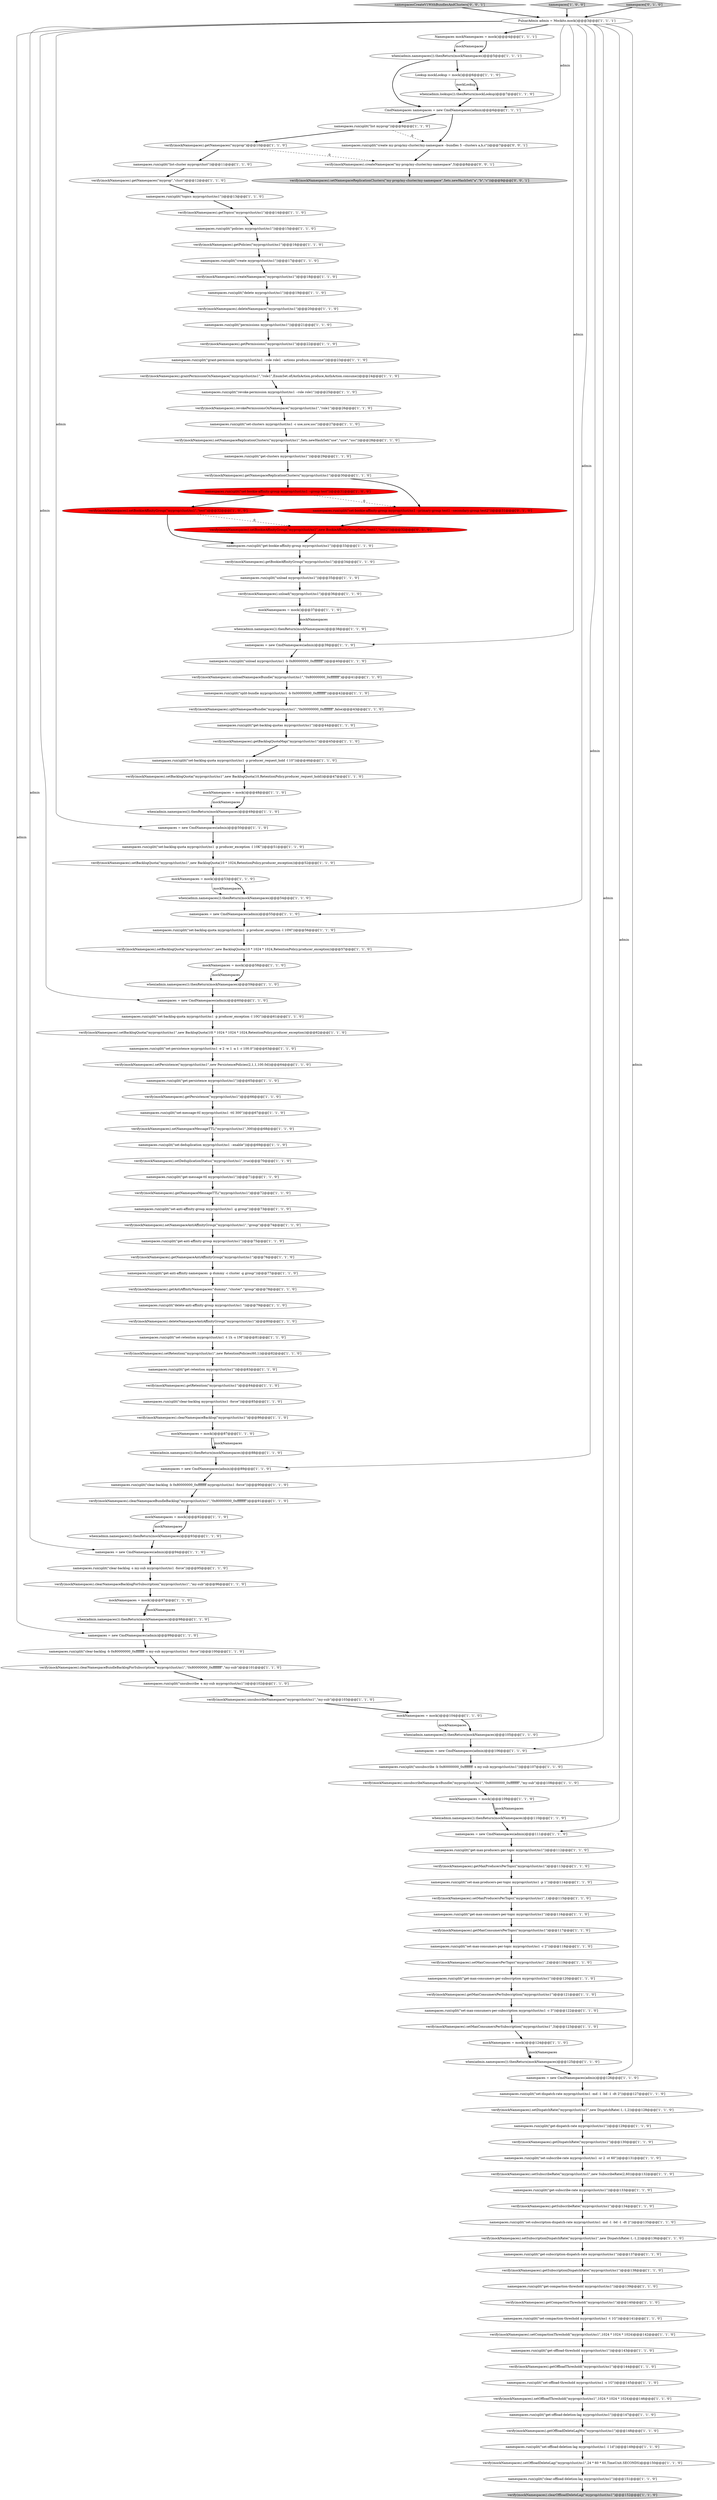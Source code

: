 digraph {
38 [style = filled, label = "namespaces = new CmdNamespaces(admin)@@@55@@@['1', '1', '0']", fillcolor = white, shape = ellipse image = "AAA0AAABBB1BBB"];
98 [style = filled, label = "when(admin.lookups()).thenReturn(mockLookup)@@@7@@@['1', '1', '0']", fillcolor = white, shape = ellipse image = "AAA0AAABBB1BBB"];
114 [style = filled, label = "when(admin.namespaces()).thenReturn(mockNamespaces)@@@125@@@['1', '1', '0']", fillcolor = white, shape = ellipse image = "AAA0AAABBB1BBB"];
15 [style = filled, label = "namespaces.run(split(\"set-dispatch-rate myprop/clust/ns1 -md -1 -bd -1 -dt 2\"))@@@127@@@['1', '1', '0']", fillcolor = white, shape = ellipse image = "AAA0AAABBB1BBB"];
50 [style = filled, label = "namespaces.run(split(\"get-retention myprop/clust/ns1\"))@@@83@@@['1', '1', '0']", fillcolor = white, shape = ellipse image = "AAA0AAABBB1BBB"];
80 [style = filled, label = "namespaces.run(split(\"create myprop/clust/ns1\"))@@@17@@@['1', '1', '0']", fillcolor = white, shape = ellipse image = "AAA0AAABBB1BBB"];
157 [style = filled, label = "namespaces.run(split(\"create my-prop/my-cluster/my-namespace --bundles 5 --clusters a,b,c\"))@@@7@@@['0', '0', '1']", fillcolor = white, shape = ellipse image = "AAA0AAABBB3BBB"];
0 [style = filled, label = "namespaces.run(split(\"get-max-consumers-per-topic myprop/clust/ns1\"))@@@116@@@['1', '1', '0']", fillcolor = white, shape = ellipse image = "AAA0AAABBB1BBB"];
156 [style = filled, label = "namespacesCreateV1WithBundlesAndClusters['0', '0', '1']", fillcolor = lightgray, shape = diamond image = "AAA0AAABBB3BBB"];
78 [style = filled, label = "verify(mockNamespaces).getOffloadThreshold(\"myprop/clust/ns1\")@@@144@@@['1', '1', '0']", fillcolor = white, shape = ellipse image = "AAA0AAABBB1BBB"];
10 [style = filled, label = "verify(mockNamespaces).getPolicies(\"myprop/clust/ns1\")@@@16@@@['1', '1', '0']", fillcolor = white, shape = ellipse image = "AAA0AAABBB1BBB"];
85 [style = filled, label = "namespaces.run(split(\"unload myprop/clust/ns1\"))@@@35@@@['1', '1', '0']", fillcolor = white, shape = ellipse image = "AAA0AAABBB1BBB"];
147 [style = filled, label = "verify(mockNamespaces).clearNamespaceBundleBacklogForSubscription(\"myprop/clust/ns1\",\"0x80000000_0xffffffff\",\"my-sub\")@@@101@@@['1', '1', '0']", fillcolor = white, shape = ellipse image = "AAA0AAABBB1BBB"];
40 [style = filled, label = "verify(mockNamespaces).setNamespaceAntiAffinityGroup(\"myprop/clust/ns1\",\"group\")@@@74@@@['1', '1', '0']", fillcolor = white, shape = ellipse image = "AAA0AAABBB1BBB"];
115 [style = filled, label = "namespaces.run(split(\"set-deduplication myprop/clust/ns1 --enable\"))@@@69@@@['1', '1', '0']", fillcolor = white, shape = ellipse image = "AAA0AAABBB1BBB"];
35 [style = filled, label = "verify(mockNamespaces).getTopics(\"myprop/clust/ns1\")@@@14@@@['1', '1', '0']", fillcolor = white, shape = ellipse image = "AAA0AAABBB1BBB"];
16 [style = filled, label = "mockNamespaces = mock()@@@109@@@['1', '1', '0']", fillcolor = white, shape = ellipse image = "AAA0AAABBB1BBB"];
30 [style = filled, label = "verify(mockNamespaces).setSubscriptionDispatchRate(\"myprop/clust/ns1\",new DispatchRate(-1,-1,2))@@@136@@@['1', '1', '0']", fillcolor = white, shape = ellipse image = "AAA0AAABBB1BBB"];
124 [style = filled, label = "verify(mockNamespaces).clearOffloadDeleteLag(\"myprop/clust/ns1\")@@@152@@@['1', '1', '0']", fillcolor = lightgray, shape = ellipse image = "AAA0AAABBB1BBB"];
145 [style = filled, label = "namespaces.run(split(\"unsubscribe -s my-sub myprop/clust/ns1\"))@@@102@@@['1', '1', '0']", fillcolor = white, shape = ellipse image = "AAA0AAABBB1BBB"];
20 [style = filled, label = "verify(mockNamespaces).getSubscribeRate(\"myprop/clust/ns1\")@@@134@@@['1', '1', '0']", fillcolor = white, shape = ellipse image = "AAA0AAABBB1BBB"];
83 [style = filled, label = "namespaces.run(split(\"clear-offload-deletion-lag myprop/clust/ns1\"))@@@151@@@['1', '1', '0']", fillcolor = white, shape = ellipse image = "AAA0AAABBB1BBB"];
69 [style = filled, label = "when(admin.namespaces()).thenReturn(mockNamespaces)@@@110@@@['1', '1', '0']", fillcolor = white, shape = ellipse image = "AAA0AAABBB1BBB"];
116 [style = filled, label = "namespaces['1', '0', '0']", fillcolor = lightgray, shape = diamond image = "AAA0AAABBB1BBB"];
119 [style = filled, label = "namespaces.run(split(\"set-backlog-quota myprop/clust/ns1 -p producer_exception -l 10M\"))@@@56@@@['1', '1', '0']", fillcolor = white, shape = ellipse image = "AAA0AAABBB1BBB"];
1 [style = filled, label = "namespaces.run(split(\"clear-backlog -s my-sub myprop/clust/ns1 -force\"))@@@95@@@['1', '1', '0']", fillcolor = white, shape = ellipse image = "AAA0AAABBB1BBB"];
5 [style = filled, label = "Namespaces mockNamespaces = mock()@@@4@@@['1', '1', '1']", fillcolor = white, shape = ellipse image = "AAA0AAABBB1BBB"];
139 [style = filled, label = "verify(mockNamespaces).getOffloadDeleteLagMs(\"myprop/clust/ns1\")@@@148@@@['1', '1', '0']", fillcolor = white, shape = ellipse image = "AAA0AAABBB1BBB"];
32 [style = filled, label = "mockNamespaces = mock()@@@37@@@['1', '1', '0']", fillcolor = white, shape = ellipse image = "AAA0AAABBB1BBB"];
126 [style = filled, label = "verify(mockNamespaces).setMaxProducersPerTopic(\"myprop/clust/ns1\",1)@@@115@@@['1', '1', '0']", fillcolor = white, shape = ellipse image = "AAA0AAABBB1BBB"];
89 [style = filled, label = "verify(mockNamespaces).setBookieAffinityGroup(\"myprop/clust/ns1\",\"test\")@@@32@@@['1', '0', '0']", fillcolor = red, shape = ellipse image = "AAA1AAABBB1BBB"];
155 [style = filled, label = "verify(mockNamespaces).setNamespaceReplicationClusters(\"my-prop/my-cluster/my-namespace\",Sets.newHashSet(\"a\",\"b\",\"c\"))@@@9@@@['0', '0', '1']", fillcolor = lightgray, shape = ellipse image = "AAA0AAABBB3BBB"];
112 [style = filled, label = "namespaces.run(split(\"clear-backlog myprop/clust/ns1 -force\"))@@@85@@@['1', '1', '0']", fillcolor = white, shape = ellipse image = "AAA0AAABBB1BBB"];
37 [style = filled, label = "namespaces.run(split(\"set-offload-threshold myprop/clust/ns1 -s 1G\"))@@@145@@@['1', '1', '0']", fillcolor = white, shape = ellipse image = "AAA0AAABBB1BBB"];
133 [style = filled, label = "namespaces.run(split(\"set-clusters myprop/clust/ns1 -c use,usw,usc\"))@@@27@@@['1', '1', '0']", fillcolor = white, shape = ellipse image = "AAA0AAABBB1BBB"];
151 [style = filled, label = "verify(mockNamespaces).setBookieAffinityGroup(\"myprop/clust/ns1\",new BookieAffinityGroupData(\"test1\",\"test2\"))@@@32@@@['0', '1', '0']", fillcolor = red, shape = ellipse image = "AAA1AAABBB2BBB"];
142 [style = filled, label = "namespaces.run(split(\"delete myprop/clust/ns1\"))@@@19@@@['1', '1', '0']", fillcolor = white, shape = ellipse image = "AAA0AAABBB1BBB"];
7 [style = filled, label = "when(admin.namespaces()).thenReturn(mockNamespaces)@@@54@@@['1', '1', '0']", fillcolor = white, shape = ellipse image = "AAA0AAABBB1BBB"];
86 [style = filled, label = "namespaces.run(split(\"set-retention myprop/clust/ns1 -t 1h -s 1M\"))@@@81@@@['1', '1', '0']", fillcolor = white, shape = ellipse image = "AAA0AAABBB1BBB"];
2 [style = filled, label = "namespaces.run(split(\"get-subscription-dispatch-rate myprop/clust/ns1\"))@@@137@@@['1', '1', '0']", fillcolor = white, shape = ellipse image = "AAA0AAABBB1BBB"];
90 [style = filled, label = "verify(mockNamespaces).getBacklogQuotaMap(\"myprop/clust/ns1\")@@@45@@@['1', '1', '0']", fillcolor = white, shape = ellipse image = "AAA0AAABBB1BBB"];
4 [style = filled, label = "verify(mockNamespaces).getDispatchRate(\"myprop/clust/ns1\")@@@130@@@['1', '1', '0']", fillcolor = white, shape = ellipse image = "AAA0AAABBB1BBB"];
60 [style = filled, label = "mockNamespaces = mock()@@@87@@@['1', '1', '0']", fillcolor = white, shape = ellipse image = "AAA0AAABBB1BBB"];
39 [style = filled, label = "verify(mockNamespaces).setBacklogQuota(\"myprop/clust/ns1\",new BacklogQuota(10l * 1024 * 1024 * 1024,RetentionPolicy.producer_exception))@@@62@@@['1', '1', '0']", fillcolor = white, shape = ellipse image = "AAA0AAABBB1BBB"];
47 [style = filled, label = "namespaces = new CmdNamespaces(admin)@@@50@@@['1', '1', '0']", fillcolor = white, shape = ellipse image = "AAA0AAABBB1BBB"];
87 [style = filled, label = "verify(mockNamespaces).getAntiAffinityNamespaces(\"dummy\",\"cluster\",\"group\")@@@78@@@['1', '1', '0']", fillcolor = white, shape = ellipse image = "AAA0AAABBB1BBB"];
6 [style = filled, label = "verify(mockNamespaces).setNamespaceReplicationClusters(\"myprop/clust/ns1\",Sets.newHashSet(\"use\",\"usw\",\"usc\"))@@@28@@@['1', '1', '0']", fillcolor = white, shape = ellipse image = "AAA0AAABBB1BBB"];
137 [style = filled, label = "verify(mockNamespaces).deleteNamespace(\"myprop/clust/ns1\")@@@20@@@['1', '1', '0']", fillcolor = white, shape = ellipse image = "AAA0AAABBB1BBB"];
44 [style = filled, label = "verify(mockNamespaces).clearNamespaceBundleBacklog(\"myprop/clust/ns1\",\"0x80000000_0xffffffff\")@@@91@@@['1', '1', '0']", fillcolor = white, shape = ellipse image = "AAA0AAABBB1BBB"];
95 [style = filled, label = "verify(mockNamespaces).unloadNamespaceBundle(\"myprop/clust/ns1\",\"0x80000000_0xffffffff\")@@@41@@@['1', '1', '0']", fillcolor = white, shape = ellipse image = "AAA0AAABBB1BBB"];
128 [style = filled, label = "when(admin.namespaces()).thenReturn(mockNamespaces)@@@105@@@['1', '1', '0']", fillcolor = white, shape = ellipse image = "AAA0AAABBB1BBB"];
19 [style = filled, label = "verify(mockNamespaces).setCompactionThreshold(\"myprop/clust/ns1\",1024 * 1024 * 1024)@@@142@@@['1', '1', '0']", fillcolor = white, shape = ellipse image = "AAA0AAABBB1BBB"];
148 [style = filled, label = "namespaces.run(split(\"clear-backlog -b 0x80000000_0xffffffff -s my-sub myprop/clust/ns1 -force\"))@@@100@@@['1', '1', '0']", fillcolor = white, shape = ellipse image = "AAA0AAABBB1BBB"];
146 [style = filled, label = "mockNamespaces = mock()@@@97@@@['1', '1', '0']", fillcolor = white, shape = ellipse image = "AAA0AAABBB1BBB"];
136 [style = filled, label = "verify(mockNamespaces).setDeduplicationStatus(\"myprop/clust/ns1\",true)@@@70@@@['1', '1', '0']", fillcolor = white, shape = ellipse image = "AAA0AAABBB1BBB"];
12 [style = filled, label = "verify(mockNamespaces).getBookieAffinityGroup(\"myprop/clust/ns1\")@@@34@@@['1', '1', '0']", fillcolor = white, shape = ellipse image = "AAA0AAABBB1BBB"];
113 [style = filled, label = "mockNamespaces = mock()@@@92@@@['1', '1', '0']", fillcolor = white, shape = ellipse image = "AAA0AAABBB1BBB"];
141 [style = filled, label = "verify(mockNamespaces).getNamespaces(\"myprop\",\"clust\")@@@12@@@['1', '1', '0']", fillcolor = white, shape = ellipse image = "AAA0AAABBB1BBB"];
104 [style = filled, label = "verify(mockNamespaces).unload(\"myprop/clust/ns1\")@@@36@@@['1', '1', '0']", fillcolor = white, shape = ellipse image = "AAA0AAABBB1BBB"];
26 [style = filled, label = "verify(mockNamespaces).setRetention(\"myprop/clust/ns1\",new RetentionPolicies(60,1))@@@82@@@['1', '1', '0']", fillcolor = white, shape = ellipse image = "AAA0AAABBB1BBB"];
131 [style = filled, label = "namespaces.run(split(\"get-anti-affinity-group myprop/clust/ns1\"))@@@75@@@['1', '1', '0']", fillcolor = white, shape = ellipse image = "AAA0AAABBB1BBB"];
107 [style = filled, label = "namespaces.run(split(\"get-offload-threshold myprop/clust/ns1\"))@@@143@@@['1', '1', '0']", fillcolor = white, shape = ellipse image = "AAA0AAABBB1BBB"];
77 [style = filled, label = "namespaces.run(split(\"unsubscribe -b 0x80000000_0xffffffff -s my-sub myprop/clust/ns1\"))@@@107@@@['1', '1', '0']", fillcolor = white, shape = ellipse image = "AAA0AAABBB1BBB"];
11 [style = filled, label = "namespaces = new CmdNamespaces(admin)@@@111@@@['1', '1', '0']", fillcolor = white, shape = ellipse image = "AAA0AAABBB1BBB"];
106 [style = filled, label = "verify(mockNamespaces).setDispatchRate(\"myprop/clust/ns1\",new DispatchRate(-1,-1,2))@@@128@@@['1', '1', '0']", fillcolor = white, shape = ellipse image = "AAA0AAABBB1BBB"];
108 [style = filled, label = "verify(mockNamespaces).splitNamespaceBundle(\"myprop/clust/ns1\",\"0x00000000_0xffffffff\",false)@@@43@@@['1', '1', '0']", fillcolor = white, shape = ellipse image = "AAA0AAABBB1BBB"];
49 [style = filled, label = "namespaces.run(split(\"delete-anti-affinity-group myprop/clust/ns1 \"))@@@79@@@['1', '1', '0']", fillcolor = white, shape = ellipse image = "AAA0AAABBB1BBB"];
68 [style = filled, label = "namespaces.run(split(\"get-subscribe-rate myprop/clust/ns1\"))@@@133@@@['1', '1', '0']", fillcolor = white, shape = ellipse image = "AAA0AAABBB1BBB"];
46 [style = filled, label = "namespaces = new CmdNamespaces(admin)@@@89@@@['1', '1', '0']", fillcolor = white, shape = ellipse image = "AAA0AAABBB1BBB"];
79 [style = filled, label = "verify(mockNamespaces).grantPermissionOnNamespace(\"myprop/clust/ns1\",\"role1\",EnumSet.of(AuthAction.produce,AuthAction.consume))@@@24@@@['1', '1', '0']", fillcolor = white, shape = ellipse image = "AAA0AAABBB1BBB"];
123 [style = filled, label = "Lookup mockLookup = mock()@@@6@@@['1', '1', '0']", fillcolor = white, shape = ellipse image = "AAA0AAABBB1BBB"];
48 [style = filled, label = "verify(mockNamespaces).setBacklogQuota(\"myprop/clust/ns1\",new BacklogQuota(10 * 1024,RetentionPolicy.producer_exception))@@@52@@@['1', '1', '0']", fillcolor = white, shape = ellipse image = "AAA0AAABBB1BBB"];
31 [style = filled, label = "namespaces.run(split(\"set-compaction-threshold myprop/clust/ns1 -t 1G\"))@@@141@@@['1', '1', '0']", fillcolor = white, shape = ellipse image = "AAA0AAABBB1BBB"];
64 [style = filled, label = "when(admin.namespaces()).thenReturn(mockNamespaces)@@@38@@@['1', '1', '0']", fillcolor = white, shape = ellipse image = "AAA0AAABBB1BBB"];
41 [style = filled, label = "when(admin.namespaces()).thenReturn(mockNamespaces)@@@88@@@['1', '1', '0']", fillcolor = white, shape = ellipse image = "AAA0AAABBB1BBB"];
28 [style = filled, label = "verify(mockNamespaces).unsubscribeNamespace(\"myprop/clust/ns1\",\"my-sub\")@@@103@@@['1', '1', '0']", fillcolor = white, shape = ellipse image = "AAA0AAABBB1BBB"];
72 [style = filled, label = "namespaces.run(split(\"revoke-permission myprop/clust/ns1 --role role1\"))@@@25@@@['1', '1', '0']", fillcolor = white, shape = ellipse image = "AAA0AAABBB1BBB"];
9 [style = filled, label = "namespaces.run(split(\"set-persistence myprop/clust/ns1 -e 2 -w 1 -a 1 -r 100.0\"))@@@63@@@['1', '1', '0']", fillcolor = white, shape = ellipse image = "AAA0AAABBB1BBB"];
110 [style = filled, label = "verify(mockNamespaces).revokePermissionsOnNamespace(\"myprop/clust/ns1\",\"role1\")@@@26@@@['1', '1', '0']", fillcolor = white, shape = ellipse image = "AAA0AAABBB1BBB"];
100 [style = filled, label = "namespaces.run(split(\"get-max-consumers-per-subscription myprop/clust/ns1\"))@@@120@@@['1', '1', '0']", fillcolor = white, shape = ellipse image = "AAA0AAABBB1BBB"];
92 [style = filled, label = "namespaces = new CmdNamespaces(admin)@@@94@@@['1', '1', '0']", fillcolor = white, shape = ellipse image = "AAA0AAABBB1BBB"];
55 [style = filled, label = "when(admin.namespaces()).thenReturn(mockNamespaces)@@@5@@@['1', '1', '1']", fillcolor = white, shape = ellipse image = "AAA0AAABBB1BBB"];
52 [style = filled, label = "mockNamespaces = mock()@@@124@@@['1', '1', '0']", fillcolor = white, shape = ellipse image = "AAA0AAABBB1BBB"];
54 [style = filled, label = "namespaces.run(split(\"set-backlog-quota myprop/clust/ns1 -p producer_request_hold -l 10\"))@@@46@@@['1', '1', '0']", fillcolor = white, shape = ellipse image = "AAA0AAABBB1BBB"];
71 [style = filled, label = "namespaces.run(split(\"set-backlog-quota myprop/clust/ns1 -p producer_exception -l 10K\"))@@@51@@@['1', '1', '0']", fillcolor = white, shape = ellipse image = "AAA0AAABBB1BBB"];
84 [style = filled, label = "verify(mockNamespaces).setBacklogQuota(\"myprop/clust/ns1\",new BacklogQuota(10 * 1024 * 1024,RetentionPolicy.producer_exception))@@@57@@@['1', '1', '0']", fillcolor = white, shape = ellipse image = "AAA0AAABBB1BBB"];
97 [style = filled, label = "namespaces = new CmdNamespaces(admin)@@@99@@@['1', '1', '0']", fillcolor = white, shape = ellipse image = "AAA0AAABBB1BBB"];
130 [style = filled, label = "mockNamespaces = mock()@@@58@@@['1', '1', '0']", fillcolor = white, shape = ellipse image = "AAA0AAABBB1BBB"];
58 [style = filled, label = "namespaces = new CmdNamespaces(admin)@@@60@@@['1', '1', '0']", fillcolor = white, shape = ellipse image = "AAA0AAABBB1BBB"];
140 [style = filled, label = "verify(mockNamespaces).setSubscribeRate(\"myprop/clust/ns1\",new SubscribeRate(2,60))@@@132@@@['1', '1', '0']", fillcolor = white, shape = ellipse image = "AAA0AAABBB1BBB"];
36 [style = filled, label = "verify(mockNamespaces).getPermissions(\"myprop/clust/ns1\")@@@22@@@['1', '1', '0']", fillcolor = white, shape = ellipse image = "AAA0AAABBB1BBB"];
57 [style = filled, label = "verify(mockNamespaces).unsubscribeNamespaceBundle(\"myprop/clust/ns1\",\"0x80000000_0xffffffff\",\"my-sub\")@@@108@@@['1', '1', '0']", fillcolor = white, shape = ellipse image = "AAA0AAABBB1BBB"];
81 [style = filled, label = "namespaces.run(split(\"get-anti-affinity-namespaces -p dummy -c cluster -g group\"))@@@77@@@['1', '1', '0']", fillcolor = white, shape = ellipse image = "AAA0AAABBB1BBB"];
105 [style = filled, label = "namespaces.run(split(\"get-backlog-quotas myprop/clust/ns1\"))@@@44@@@['1', '1', '0']", fillcolor = white, shape = ellipse image = "AAA0AAABBB1BBB"];
8 [style = filled, label = "namespaces.run(split(\"set-bookie-affinity-group myprop/clust/ns1 --group test\"))@@@31@@@['1', '0', '0']", fillcolor = red, shape = ellipse image = "AAA1AAABBB1BBB"];
34 [style = filled, label = "verify(mockNamespaces).setPersistence(\"myprop/clust/ns1\",new PersistencePolicies(2,1,1,100.0d))@@@64@@@['1', '1', '0']", fillcolor = white, shape = ellipse image = "AAA0AAABBB1BBB"];
93 [style = filled, label = "verify(mockNamespaces).deleteNamespaceAntiAffinityGroup(\"myprop/clust/ns1\")@@@80@@@['1', '1', '0']", fillcolor = white, shape = ellipse image = "AAA0AAABBB1BBB"];
82 [style = filled, label = "namespaces.run(split(\"get-persistence myprop/clust/ns1\"))@@@65@@@['1', '1', '0']", fillcolor = white, shape = ellipse image = "AAA0AAABBB1BBB"];
63 [style = filled, label = "CmdNamespaces namespaces = new CmdNamespaces(admin)@@@6@@@['1', '1', '1']", fillcolor = white, shape = ellipse image = "AAA0AAABBB1BBB"];
122 [style = filled, label = "namespaces = new CmdNamespaces(admin)@@@126@@@['1', '1', '0']", fillcolor = white, shape = ellipse image = "AAA0AAABBB1BBB"];
143 [style = filled, label = "verify(mockNamespaces).getRetention(\"myprop/clust/ns1\")@@@84@@@['1', '1', '0']", fillcolor = white, shape = ellipse image = "AAA0AAABBB1BBB"];
51 [style = filled, label = "namespaces.run(split(\"set-offload-deletion-lag myprop/clust/ns1 -l 1d\"))@@@149@@@['1', '1', '0']", fillcolor = white, shape = ellipse image = "AAA0AAABBB1BBB"];
66 [style = filled, label = "namespaces.run(split(\"clear-backlog -b 0x80000000_0xffffffff myprop/clust/ns1 -force\"))@@@90@@@['1', '1', '0']", fillcolor = white, shape = ellipse image = "AAA0AAABBB1BBB"];
132 [style = filled, label = "verify(mockNamespaces).getMaxProducersPerTopic(\"myprop/clust/ns1\")@@@113@@@['1', '1', '0']", fillcolor = white, shape = ellipse image = "AAA0AAABBB1BBB"];
153 [style = filled, label = "namespaces.run(split(\"set-bookie-affinity-group myprop/clust/ns1 --primary-group test1 --secondary-group test2\"))@@@31@@@['0', '1', '0']", fillcolor = red, shape = ellipse image = "AAA1AAABBB2BBB"];
149 [style = filled, label = "namespaces.run(split(\"set-max-consumers-per-topic myprop/clust/ns1 -c 2\"))@@@118@@@['1', '1', '0']", fillcolor = white, shape = ellipse image = "AAA0AAABBB1BBB"];
43 [style = filled, label = "verify(mockNamespaces).setMaxConsumersPerTopic(\"myprop/clust/ns1\",2)@@@119@@@['1', '1', '0']", fillcolor = white, shape = ellipse image = "AAA0AAABBB1BBB"];
14 [style = filled, label = "namespaces.run(split(\"permissions myprop/clust/ns1\"))@@@21@@@['1', '1', '0']", fillcolor = white, shape = ellipse image = "AAA0AAABBB1BBB"];
70 [style = filled, label = "verify(mockNamespaces).setOffloadDeleteLag(\"myprop/clust/ns1\",24 * 60 * 60,TimeUnit.SECONDS)@@@150@@@['1', '1', '0']", fillcolor = white, shape = ellipse image = "AAA0AAABBB1BBB"];
18 [style = filled, label = "namespaces.run(split(\"set-max-producers-per-topic myprop/clust/ns1 -p 1\"))@@@114@@@['1', '1', '0']", fillcolor = white, shape = ellipse image = "AAA0AAABBB1BBB"];
42 [style = filled, label = "mockNamespaces = mock()@@@104@@@['1', '1', '0']", fillcolor = white, shape = ellipse image = "AAA0AAABBB1BBB"];
73 [style = filled, label = "verify(mockNamespaces).getPersistence(\"myprop/clust/ns1\")@@@66@@@['1', '1', '0']", fillcolor = white, shape = ellipse image = "AAA0AAABBB1BBB"];
74 [style = filled, label = "namespaces.run(split(\"get-bookie-affinity-group myprop/clust/ns1\"))@@@33@@@['1', '1', '0']", fillcolor = white, shape = ellipse image = "AAA0AAABBB1BBB"];
103 [style = filled, label = "mockNamespaces = mock()@@@53@@@['1', '1', '0']", fillcolor = white, shape = ellipse image = "AAA0AAABBB1BBB"];
45 [style = filled, label = "mockNamespaces = mock()@@@48@@@['1', '1', '0']", fillcolor = white, shape = ellipse image = "AAA0AAABBB1BBB"];
99 [style = filled, label = "verify(mockNamespaces).getNamespaceReplicationClusters(\"myprop/clust/ns1\")@@@30@@@['1', '1', '0']", fillcolor = white, shape = ellipse image = "AAA0AAABBB1BBB"];
88 [style = filled, label = "namespaces.run(split(\"set-backlog-quota myprop/clust/ns1 -p producer_exception -l 10G\"))@@@61@@@['1', '1', '0']", fillcolor = white, shape = ellipse image = "AAA0AAABBB1BBB"];
24 [style = filled, label = "PulsarAdmin admin = Mockito.mock()@@@3@@@['1', '1', '1']", fillcolor = white, shape = ellipse image = "AAA0AAABBB1BBB"];
101 [style = filled, label = "namespaces.run(split(\"policies myprop/clust/ns1\"))@@@15@@@['1', '1', '0']", fillcolor = white, shape = ellipse image = "AAA0AAABBB1BBB"];
33 [style = filled, label = "namespaces.run(split(\"grant-permission myprop/clust/ns1 --role role1 --actions produce,consume\"))@@@23@@@['1', '1', '0']", fillcolor = white, shape = ellipse image = "AAA0AAABBB1BBB"];
76 [style = filled, label = "verify(mockNamespaces).setBacklogQuota(\"myprop/clust/ns1\",new BacklogQuota(10,RetentionPolicy.producer_request_hold))@@@47@@@['1', '1', '0']", fillcolor = white, shape = ellipse image = "AAA0AAABBB1BBB"];
152 [style = filled, label = "namespaces['0', '1', '0']", fillcolor = lightgray, shape = diamond image = "AAA0AAABBB2BBB"];
21 [style = filled, label = "when(admin.namespaces()).thenReturn(mockNamespaces)@@@49@@@['1', '1', '0']", fillcolor = white, shape = ellipse image = "AAA0AAABBB1BBB"];
67 [style = filled, label = "namespaces.run(split(\"get-dispatch-rate myprop/clust/ns1\"))@@@129@@@['1', '1', '0']", fillcolor = white, shape = ellipse image = "AAA0AAABBB1BBB"];
120 [style = filled, label = "namespaces.run(split(\"list-cluster myprop/clust\"))@@@11@@@['1', '1', '0']", fillcolor = white, shape = ellipse image = "AAA0AAABBB1BBB"];
56 [style = filled, label = "verify(mockNamespaces).setOffloadThreshold(\"myprop/clust/ns1\",1024 * 1024 * 1024)@@@146@@@['1', '1', '0']", fillcolor = white, shape = ellipse image = "AAA0AAABBB1BBB"];
17 [style = filled, label = "when(admin.namespaces()).thenReturn(mockNamespaces)@@@98@@@['1', '1', '0']", fillcolor = white, shape = ellipse image = "AAA0AAABBB1BBB"];
94 [style = filled, label = "namespaces.run(split(\"set-anti-affinity-group myprop/clust/ns1 -g group\"))@@@73@@@['1', '1', '0']", fillcolor = white, shape = ellipse image = "AAA0AAABBB1BBB"];
111 [style = filled, label = "namespaces.run(split(\"get-compaction-threshold myprop/clust/ns1\"))@@@139@@@['1', '1', '0']", fillcolor = white, shape = ellipse image = "AAA0AAABBB1BBB"];
59 [style = filled, label = "verify(mockNamespaces).getMaxConsumersPerSubscription(\"myprop/clust/ns1\")@@@121@@@['1', '1', '0']", fillcolor = white, shape = ellipse image = "AAA0AAABBB1BBB"];
109 [style = filled, label = "namespaces.run(split(\"get-max-producers-per-topic myprop/clust/ns1\"))@@@112@@@['1', '1', '0']", fillcolor = white, shape = ellipse image = "AAA0AAABBB1BBB"];
144 [style = filled, label = "namespaces.run(split(\"get-message-ttl myprop/clust/ns1\"))@@@71@@@['1', '1', '0']", fillcolor = white, shape = ellipse image = "AAA0AAABBB1BBB"];
65 [style = filled, label = "verify(mockNamespaces).getNamespaceAntiAffinityGroup(\"myprop/clust/ns1\")@@@76@@@['1', '1', '0']", fillcolor = white, shape = ellipse image = "AAA0AAABBB1BBB"];
135 [style = filled, label = "verify(mockNamespaces).setNamespaceMessageTTL(\"myprop/clust/ns1\",300)@@@68@@@['1', '1', '0']", fillcolor = white, shape = ellipse image = "AAA0AAABBB1BBB"];
121 [style = filled, label = "namespaces.run(split(\"split-bundle myprop/clust/ns1 -b 0x00000000_0xffffffff\"))@@@42@@@['1', '1', '0']", fillcolor = white, shape = ellipse image = "AAA0AAABBB1BBB"];
25 [style = filled, label = "verify(mockNamespaces).getCompactionThreshold(\"myprop/clust/ns1\")@@@140@@@['1', '1', '0']", fillcolor = white, shape = ellipse image = "AAA0AAABBB1BBB"];
154 [style = filled, label = "verify(mockNamespaces).createNamespace(\"my-prop/my-cluster/my-namespace\",5)@@@8@@@['0', '0', '1']", fillcolor = white, shape = ellipse image = "AAA0AAABBB3BBB"];
13 [style = filled, label = "namespaces.run(split(\"unload myprop/clust/ns1 -b 0x80000000_0xffffffff\"))@@@40@@@['1', '1', '0']", fillcolor = white, shape = ellipse image = "AAA0AAABBB1BBB"];
129 [style = filled, label = "namespaces.run(split(\"list myprop\"))@@@9@@@['1', '1', '0']", fillcolor = white, shape = ellipse image = "AAA0AAABBB1BBB"];
117 [style = filled, label = "verify(mockNamespaces).getNamespaceMessageTTL(\"myprop/clust/ns1\")@@@72@@@['1', '1', '0']", fillcolor = white, shape = ellipse image = "AAA0AAABBB1BBB"];
125 [style = filled, label = "namespaces.run(split(\"get-clusters myprop/clust/ns1\"))@@@29@@@['1', '1', '0']", fillcolor = white, shape = ellipse image = "AAA0AAABBB1BBB"];
127 [style = filled, label = "verify(mockNamespaces).clearNamespaceBacklog(\"myprop/clust/ns1\")@@@86@@@['1', '1', '0']", fillcolor = white, shape = ellipse image = "AAA0AAABBB1BBB"];
23 [style = filled, label = "verify(mockNamespaces).getNamespaces(\"myprop\")@@@10@@@['1', '1', '0']", fillcolor = white, shape = ellipse image = "AAA0AAABBB1BBB"];
22 [style = filled, label = "namespaces.run(split(\"set-message-ttl myprop/clust/ns1 -ttl 300\"))@@@67@@@['1', '1', '0']", fillcolor = white, shape = ellipse image = "AAA0AAABBB1BBB"];
27 [style = filled, label = "namespaces.run(split(\"topics myprop/clust/ns1\"))@@@13@@@['1', '1', '0']", fillcolor = white, shape = ellipse image = "AAA0AAABBB1BBB"];
29 [style = filled, label = "namespaces.run(split(\"get-offload-deletion-lag myprop/clust/ns1\"))@@@147@@@['1', '1', '0']", fillcolor = white, shape = ellipse image = "AAA0AAABBB1BBB"];
61 [style = filled, label = "verify(mockNamespaces).setMaxConsumersPerSubscription(\"myprop/clust/ns1\",3)@@@123@@@['1', '1', '0']", fillcolor = white, shape = ellipse image = "AAA0AAABBB1BBB"];
62 [style = filled, label = "namespaces.run(split(\"set-max-consumers-per-subscription myprop/clust/ns1 -c 3\"))@@@122@@@['1', '1', '0']", fillcolor = white, shape = ellipse image = "AAA0AAABBB1BBB"];
138 [style = filled, label = "namespaces = new CmdNamespaces(admin)@@@106@@@['1', '1', '0']", fillcolor = white, shape = ellipse image = "AAA0AAABBB1BBB"];
134 [style = filled, label = "verify(mockNamespaces).createNamespace(\"myprop/clust/ns1\")@@@18@@@['1', '1', '0']", fillcolor = white, shape = ellipse image = "AAA0AAABBB1BBB"];
118 [style = filled, label = "verify(mockNamespaces).getMaxConsumersPerTopic(\"myprop/clust/ns1\")@@@117@@@['1', '1', '0']", fillcolor = white, shape = ellipse image = "AAA0AAABBB1BBB"];
3 [style = filled, label = "namespaces = new CmdNamespaces(admin)@@@39@@@['1', '1', '0']", fillcolor = white, shape = ellipse image = "AAA0AAABBB1BBB"];
102 [style = filled, label = "namespaces.run(split(\"set-subscribe-rate myprop/clust/ns1 -sr 2 -st 60\"))@@@131@@@['1', '1', '0']", fillcolor = white, shape = ellipse image = "AAA0AAABBB1BBB"];
150 [style = filled, label = "when(admin.namespaces()).thenReturn(mockNamespaces)@@@93@@@['1', '1', '0']", fillcolor = white, shape = ellipse image = "AAA0AAABBB1BBB"];
53 [style = filled, label = "verify(mockNamespaces).getSubscriptionDispatchRate(\"myprop/clust/ns1\")@@@138@@@['1', '1', '0']", fillcolor = white, shape = ellipse image = "AAA0AAABBB1BBB"];
91 [style = filled, label = "when(admin.namespaces()).thenReturn(mockNamespaces)@@@59@@@['1', '1', '0']", fillcolor = white, shape = ellipse image = "AAA0AAABBB1BBB"];
75 [style = filled, label = "verify(mockNamespaces).clearNamespaceBacklogForSubscription(\"myprop/clust/ns1\",\"my-sub\")@@@96@@@['1', '1', '0']", fillcolor = white, shape = ellipse image = "AAA0AAABBB1BBB"];
96 [style = filled, label = "namespaces.run(split(\"set-subscription-dispatch-rate myprop/clust/ns1 -md -1 -bd -1 -dt 2\"))@@@135@@@['1', '1', '0']", fillcolor = white, shape = ellipse image = "AAA0AAABBB1BBB"];
121->108 [style = bold, label=""];
148->147 [style = bold, label=""];
56->29 [style = bold, label=""];
5->55 [style = bold, label=""];
64->3 [style = bold, label=""];
50->143 [style = bold, label=""];
39->9 [style = bold, label=""];
6->125 [style = bold, label=""];
145->28 [style = bold, label=""];
114->122 [style = bold, label=""];
62->61 [style = bold, label=""];
65->81 [style = bold, label=""];
8->89 [style = bold, label=""];
109->132 [style = bold, label=""];
59->62 [style = bold, label=""];
71->48 [style = bold, label=""];
93->86 [style = bold, label=""];
36->33 [style = bold, label=""];
16->69 [style = bold, label=""];
122->15 [style = bold, label=""];
52->114 [style = solid, label="mockNamespaces"];
25->31 [style = bold, label=""];
55->63 [style = bold, label=""];
54->76 [style = bold, label=""];
89->74 [style = bold, label=""];
24->3 [style = solid, label="admin"];
2->53 [style = bold, label=""];
16->69 [style = solid, label="mockNamespaces"];
112->127 [style = bold, label=""];
46->66 [style = bold, label=""];
67->4 [style = bold, label=""];
24->138 [style = solid, label="admin"];
52->114 [style = bold, label=""];
5->55 [style = solid, label="mockNamespaces"];
57->16 [style = bold, label=""];
98->63 [style = bold, label=""];
10->80 [style = bold, label=""];
129->23 [style = bold, label=""];
8->153 [style = dashed, label="0"];
28->42 [style = bold, label=""];
111->25 [style = bold, label=""];
89->151 [style = dashed, label="0"];
24->92 [style = solid, label="admin"];
94->40 [style = bold, label=""];
110->133 [style = bold, label=""];
70->83 [style = bold, label=""];
84->130 [style = bold, label=""];
115->136 [style = bold, label=""];
100->59 [style = bold, label=""];
86->26 [style = bold, label=""];
99->8 [style = bold, label=""];
113->150 [style = bold, label=""];
87->49 [style = bold, label=""];
61->52 [style = bold, label=""];
4->102 [style = bold, label=""];
91->58 [style = bold, label=""];
104->32 [style = bold, label=""];
24->97 [style = solid, label="admin"];
153->151 [style = bold, label=""];
60->41 [style = bold, label=""];
80->134 [style = bold, label=""];
42->128 [style = bold, label=""];
53->111 [style = bold, label=""];
146->17 [style = bold, label=""];
134->142 [style = bold, label=""];
156->24 [style = bold, label=""];
74->12 [style = bold, label=""];
24->47 [style = solid, label="admin"];
24->5 [style = bold, label=""];
151->74 [style = bold, label=""];
103->7 [style = solid, label="mockNamespaces"];
19->107 [style = bold, label=""];
42->128 [style = solid, label="mockNamespaces"];
11->109 [style = bold, label=""];
38->119 [style = bold, label=""];
1->75 [style = bold, label=""];
45->21 [style = bold, label=""];
41->46 [style = bold, label=""];
96->30 [style = bold, label=""];
34->82 [style = bold, label=""];
101->10 [style = bold, label=""];
102->140 [style = bold, label=""];
23->120 [style = bold, label=""];
123->98 [style = solid, label="mockLookup"];
32->64 [style = bold, label=""];
24->11 [style = solid, label="admin"];
149->43 [style = bold, label=""];
14->36 [style = bold, label=""];
116->24 [style = bold, label=""];
81->87 [style = bold, label=""];
113->150 [style = solid, label="mockNamespaces"];
21->47 [style = bold, label=""];
24->63 [style = solid, label="admin"];
32->64 [style = solid, label="mockNamespaces"];
85->104 [style = bold, label=""];
88->39 [style = bold, label=""];
131->65 [style = bold, label=""];
79->72 [style = bold, label=""];
132->18 [style = bold, label=""];
140->68 [style = bold, label=""];
146->17 [style = solid, label="mockNamespaces"];
44->113 [style = bold, label=""];
106->67 [style = bold, label=""];
90->54 [style = bold, label=""];
43->100 [style = bold, label=""];
92->1 [style = bold, label=""];
69->11 [style = bold, label=""];
27->35 [style = bold, label=""];
142->137 [style = bold, label=""];
23->154 [style = dashed, label="0"];
118->149 [style = bold, label=""];
55->123 [style = bold, label=""];
157->154 [style = bold, label=""];
33->79 [style = bold, label=""];
107->78 [style = bold, label=""];
40->131 [style = bold, label=""];
18->126 [style = bold, label=""];
22->135 [style = bold, label=""];
35->101 [style = bold, label=""];
108->105 [style = bold, label=""];
129->157 [style = dashed, label="0"];
127->60 [style = bold, label=""];
133->6 [style = bold, label=""];
76->45 [style = bold, label=""];
29->139 [style = bold, label=""];
117->94 [style = bold, label=""];
119->84 [style = bold, label=""];
13->95 [style = bold, label=""];
130->91 [style = bold, label=""];
72->110 [style = bold, label=""];
97->148 [style = bold, label=""];
31->19 [style = bold, label=""];
143->112 [style = bold, label=""];
139->51 [style = bold, label=""];
125->99 [style = bold, label=""];
0->118 [style = bold, label=""];
128->138 [style = bold, label=""];
120->141 [style = bold, label=""];
58->88 [style = bold, label=""];
77->57 [style = bold, label=""];
123->98 [style = bold, label=""];
137->14 [style = bold, label=""];
75->146 [style = bold, label=""];
20->96 [style = bold, label=""];
152->24 [style = bold, label=""];
144->117 [style = bold, label=""];
78->37 [style = bold, label=""];
45->21 [style = solid, label="mockNamespaces"];
138->77 [style = bold, label=""];
130->91 [style = solid, label="mockNamespaces"];
99->153 [style = bold, label=""];
103->7 [style = bold, label=""];
15->106 [style = bold, label=""];
73->22 [style = bold, label=""];
24->46 [style = solid, label="admin"];
63->129 [style = bold, label=""];
47->71 [style = bold, label=""];
136->144 [style = bold, label=""];
12->85 [style = bold, label=""];
150->92 [style = bold, label=""];
126->0 [style = bold, label=""];
51->70 [style = bold, label=""];
7->38 [style = bold, label=""];
24->58 [style = solid, label="admin"];
154->155 [style = bold, label=""];
49->93 [style = bold, label=""];
26->50 [style = bold, label=""];
83->124 [style = bold, label=""];
95->121 [style = bold, label=""];
48->103 [style = bold, label=""];
3->13 [style = bold, label=""];
105->90 [style = bold, label=""];
17->97 [style = bold, label=""];
24->122 [style = solid, label="admin"];
141->27 [style = bold, label=""];
60->41 [style = solid, label="mockNamespaces"];
24->38 [style = solid, label="admin"];
30->2 [style = bold, label=""];
63->157 [style = bold, label=""];
147->145 [style = bold, label=""];
68->20 [style = bold, label=""];
66->44 [style = bold, label=""];
82->73 [style = bold, label=""];
135->115 [style = bold, label=""];
37->56 [style = bold, label=""];
9->34 [style = bold, label=""];
}
